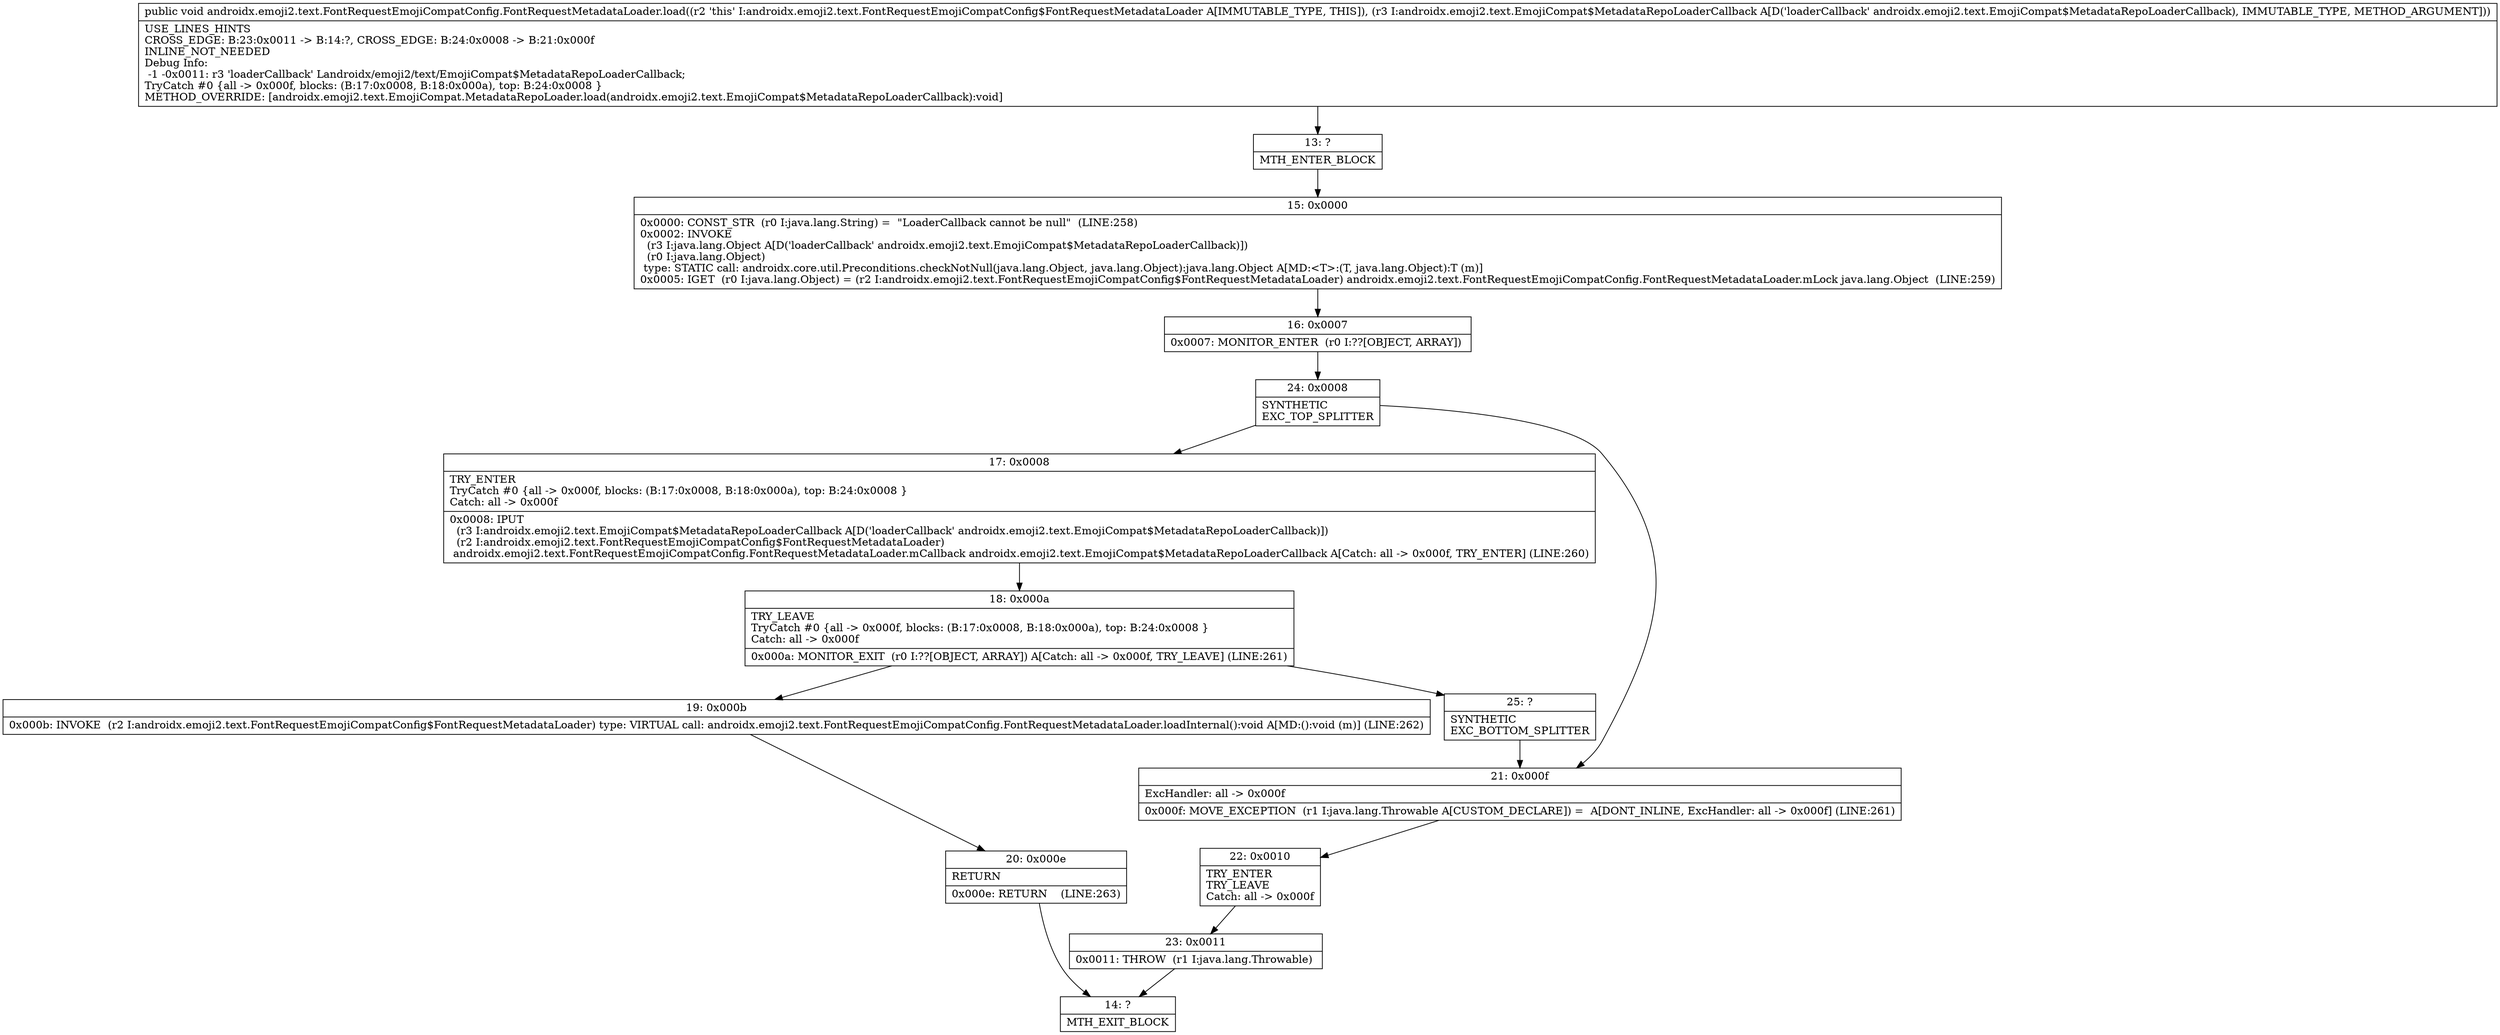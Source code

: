 digraph "CFG forandroidx.emoji2.text.FontRequestEmojiCompatConfig.FontRequestMetadataLoader.load(Landroidx\/emoji2\/text\/EmojiCompat$MetadataRepoLoaderCallback;)V" {
Node_13 [shape=record,label="{13\:\ ?|MTH_ENTER_BLOCK\l}"];
Node_15 [shape=record,label="{15\:\ 0x0000|0x0000: CONST_STR  (r0 I:java.lang.String) =  \"LoaderCallback cannot be null\"  (LINE:258)\l0x0002: INVOKE  \l  (r3 I:java.lang.Object A[D('loaderCallback' androidx.emoji2.text.EmojiCompat$MetadataRepoLoaderCallback)])\l  (r0 I:java.lang.Object)\l type: STATIC call: androidx.core.util.Preconditions.checkNotNull(java.lang.Object, java.lang.Object):java.lang.Object A[MD:\<T\>:(T, java.lang.Object):T (m)]\l0x0005: IGET  (r0 I:java.lang.Object) = (r2 I:androidx.emoji2.text.FontRequestEmojiCompatConfig$FontRequestMetadataLoader) androidx.emoji2.text.FontRequestEmojiCompatConfig.FontRequestMetadataLoader.mLock java.lang.Object  (LINE:259)\l}"];
Node_16 [shape=record,label="{16\:\ 0x0007|0x0007: MONITOR_ENTER  (r0 I:??[OBJECT, ARRAY]) \l}"];
Node_24 [shape=record,label="{24\:\ 0x0008|SYNTHETIC\lEXC_TOP_SPLITTER\l}"];
Node_17 [shape=record,label="{17\:\ 0x0008|TRY_ENTER\lTryCatch #0 \{all \-\> 0x000f, blocks: (B:17:0x0008, B:18:0x000a), top: B:24:0x0008 \}\lCatch: all \-\> 0x000f\l|0x0008: IPUT  \l  (r3 I:androidx.emoji2.text.EmojiCompat$MetadataRepoLoaderCallback A[D('loaderCallback' androidx.emoji2.text.EmojiCompat$MetadataRepoLoaderCallback)])\l  (r2 I:androidx.emoji2.text.FontRequestEmojiCompatConfig$FontRequestMetadataLoader)\l androidx.emoji2.text.FontRequestEmojiCompatConfig.FontRequestMetadataLoader.mCallback androidx.emoji2.text.EmojiCompat$MetadataRepoLoaderCallback A[Catch: all \-\> 0x000f, TRY_ENTER] (LINE:260)\l}"];
Node_18 [shape=record,label="{18\:\ 0x000a|TRY_LEAVE\lTryCatch #0 \{all \-\> 0x000f, blocks: (B:17:0x0008, B:18:0x000a), top: B:24:0x0008 \}\lCatch: all \-\> 0x000f\l|0x000a: MONITOR_EXIT  (r0 I:??[OBJECT, ARRAY]) A[Catch: all \-\> 0x000f, TRY_LEAVE] (LINE:261)\l}"];
Node_19 [shape=record,label="{19\:\ 0x000b|0x000b: INVOKE  (r2 I:androidx.emoji2.text.FontRequestEmojiCompatConfig$FontRequestMetadataLoader) type: VIRTUAL call: androidx.emoji2.text.FontRequestEmojiCompatConfig.FontRequestMetadataLoader.loadInternal():void A[MD:():void (m)] (LINE:262)\l}"];
Node_20 [shape=record,label="{20\:\ 0x000e|RETURN\l|0x000e: RETURN    (LINE:263)\l}"];
Node_14 [shape=record,label="{14\:\ ?|MTH_EXIT_BLOCK\l}"];
Node_25 [shape=record,label="{25\:\ ?|SYNTHETIC\lEXC_BOTTOM_SPLITTER\l}"];
Node_21 [shape=record,label="{21\:\ 0x000f|ExcHandler: all \-\> 0x000f\l|0x000f: MOVE_EXCEPTION  (r1 I:java.lang.Throwable A[CUSTOM_DECLARE]) =  A[DONT_INLINE, ExcHandler: all \-\> 0x000f] (LINE:261)\l}"];
Node_22 [shape=record,label="{22\:\ 0x0010|TRY_ENTER\lTRY_LEAVE\lCatch: all \-\> 0x000f\l}"];
Node_23 [shape=record,label="{23\:\ 0x0011|0x0011: THROW  (r1 I:java.lang.Throwable) \l}"];
MethodNode[shape=record,label="{public void androidx.emoji2.text.FontRequestEmojiCompatConfig.FontRequestMetadataLoader.load((r2 'this' I:androidx.emoji2.text.FontRequestEmojiCompatConfig$FontRequestMetadataLoader A[IMMUTABLE_TYPE, THIS]), (r3 I:androidx.emoji2.text.EmojiCompat$MetadataRepoLoaderCallback A[D('loaderCallback' androidx.emoji2.text.EmojiCompat$MetadataRepoLoaderCallback), IMMUTABLE_TYPE, METHOD_ARGUMENT]))  | USE_LINES_HINTS\lCROSS_EDGE: B:23:0x0011 \-\> B:14:?, CROSS_EDGE: B:24:0x0008 \-\> B:21:0x000f\lINLINE_NOT_NEEDED\lDebug Info:\l  \-1 \-0x0011: r3 'loaderCallback' Landroidx\/emoji2\/text\/EmojiCompat$MetadataRepoLoaderCallback;\lTryCatch #0 \{all \-\> 0x000f, blocks: (B:17:0x0008, B:18:0x000a), top: B:24:0x0008 \}\lMETHOD_OVERRIDE: [androidx.emoji2.text.EmojiCompat.MetadataRepoLoader.load(androidx.emoji2.text.EmojiCompat$MetadataRepoLoaderCallback):void]\l}"];
MethodNode -> Node_13;Node_13 -> Node_15;
Node_15 -> Node_16;
Node_16 -> Node_24;
Node_24 -> Node_17;
Node_24 -> Node_21;
Node_17 -> Node_18;
Node_18 -> Node_19;
Node_18 -> Node_25;
Node_19 -> Node_20;
Node_20 -> Node_14;
Node_25 -> Node_21;
Node_21 -> Node_22;
Node_22 -> Node_23;
Node_23 -> Node_14;
}

